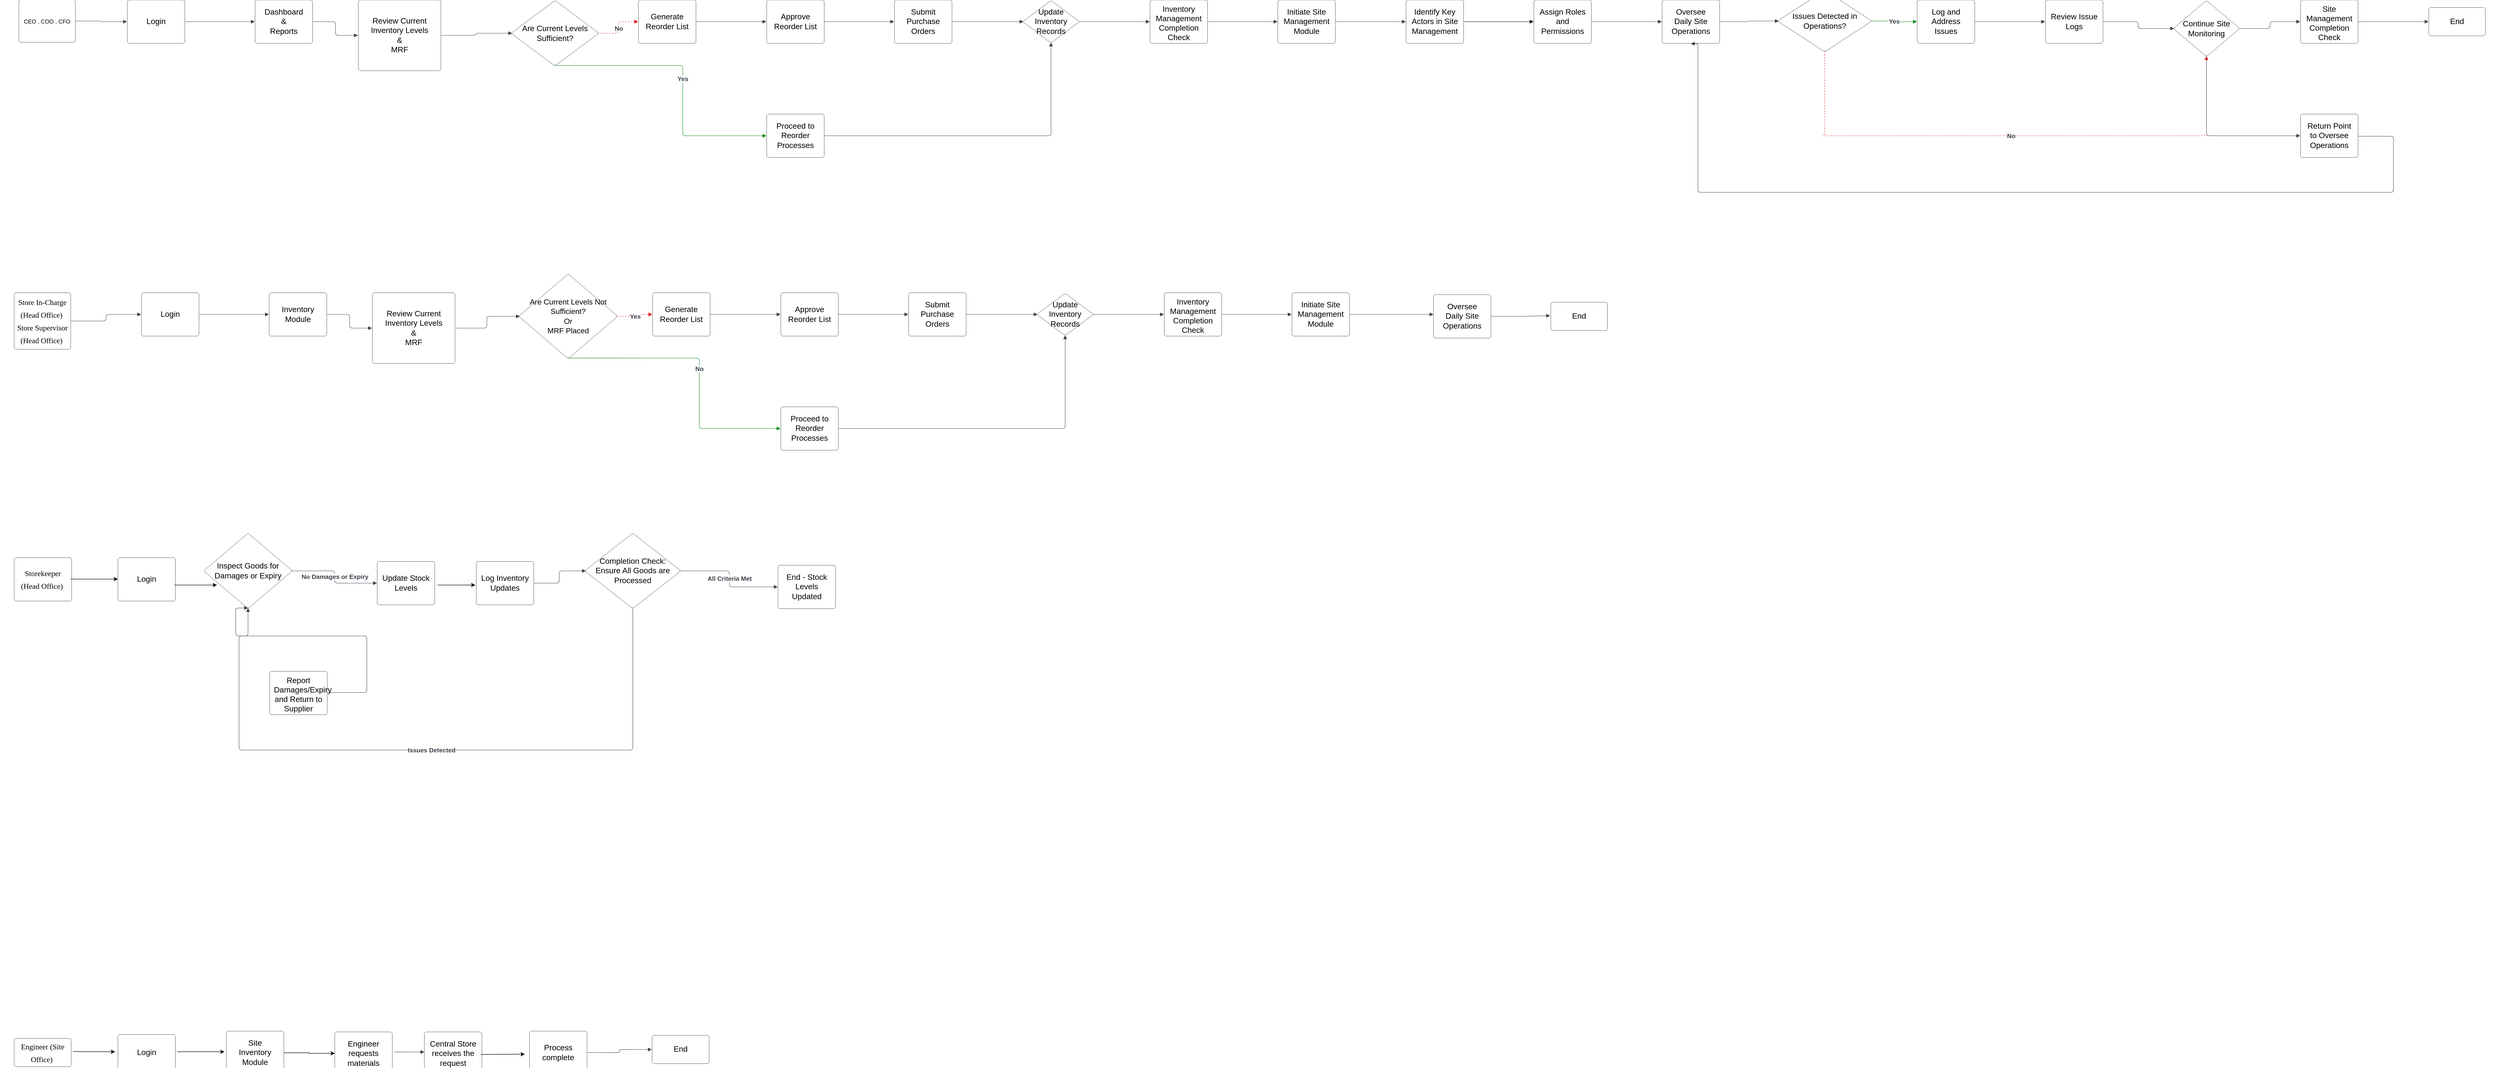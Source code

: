 <mxfile version="26.0.6">
  <diagram name="Page-1" id="gkHH0XiydJWJVt2vifZf">
    <mxGraphModel dx="5594" dy="49" grid="1" gridSize="10" guides="1" tooltips="1" connect="1" arrows="1" fold="1" page="1" pageScale="1" pageWidth="850" pageHeight="1100" math="0" shadow="0">
      <root>
        <mxCell id="0" />
        <mxCell id="1" parent="0" />
        <mxCell id="hJsZTmZmDDR9Kw60t7y2-1" value="" style="group;dropTarget=0;pointerEvents=0;" vertex="1" parent="1">
          <mxGeometry x="-3400" y="1159" width="5271" height="408.431" as="geometry" />
        </mxCell>
        <mxCell id="hJsZTmZmDDR9Kw60t7y2-2" value="&lt;span style=&quot;font-size: 12px; text-wrap-mode: nowrap;&quot;&gt;CEO , COO , CFO&lt;/span&gt;" style="html=1;overflow=block;blockSpacing=1;whiteSpace=wrap;fontSize=16.7;spacing=3.8;rounded=1;absoluteArcSize=1;arcSize=9;strokeWidth=NaN;lucidId=EjgL6~Q6XDg3;" vertex="1" parent="hJsZTmZmDDR9Kw60t7y2-1">
          <mxGeometry x="40" y="-0.37" width="120" height="90" as="geometry" />
        </mxCell>
        <mxCell id="hJsZTmZmDDR9Kw60t7y2-3" value="Login" style="html=1;overflow=block;blockSpacing=1;whiteSpace=wrap;fontSize=16.7;spacing=9;rounded=1;absoluteArcSize=1;arcSize=9;strokeWidth=NaN;lucidId=EjgLtwZEJxSu;" vertex="1" parent="hJsZTmZmDDR9Kw60t7y2-1">
          <mxGeometry x="270" width="122" height="92" as="geometry" />
        </mxCell>
        <mxCell id="hJsZTmZmDDR9Kw60t7y2-4" value="Dashboard&lt;br&gt;&amp;amp;&lt;br&gt;Reports" style="html=1;overflow=block;blockSpacing=1;whiteSpace=wrap;fontSize=16.7;spacing=9;rounded=1;absoluteArcSize=1;arcSize=9;strokeWidth=NaN;lucidId=EjgLVKG_Uo.f;" vertex="1" parent="hJsZTmZmDDR9Kw60t7y2-1">
          <mxGeometry x="541" width="122" height="92" as="geometry" />
        </mxCell>
        <mxCell id="hJsZTmZmDDR9Kw60t7y2-5" value="Review Current Inventory Levels&lt;br&gt;&amp;amp;&lt;div&gt;MRF&lt;/div&gt;" style="html=1;overflow=block;blockSpacing=1;whiteSpace=wrap;fontSize=16.7;spacing=9;rounded=1;absoluteArcSize=1;arcSize=9;strokeWidth=NaN;lucidId=EjgLOzU3.O_G;" vertex="1" parent="hJsZTmZmDDR9Kw60t7y2-1">
          <mxGeometry x="760" width="175" height="150" as="geometry" />
        </mxCell>
        <mxCell id="hJsZTmZmDDR9Kw60t7y2-6" value="Are Current Levels Sufficient?" style="html=1;overflow=block;blockSpacing=1;whiteSpace=wrap;rhombus;fontSize=16.7;spacing=3.8;rounded=1;absoluteArcSize=1;arcSize=9;strokeWidth=NaN;lucidId=EjgL9UUAcc1q;" vertex="1" parent="hJsZTmZmDDR9Kw60t7y2-1">
          <mxGeometry x="1084" y="1" width="186" height="139" as="geometry" />
        </mxCell>
        <mxCell id="hJsZTmZmDDR9Kw60t7y2-7" value="Proceed to Reorder Processes" style="html=1;overflow=block;blockSpacing=1;whiteSpace=wrap;fontSize=16.7;spacing=9;rounded=1;absoluteArcSize=1;arcSize=9;strokeWidth=NaN;lucidId=EjgLZHWEGcp9;" vertex="1" parent="hJsZTmZmDDR9Kw60t7y2-1">
          <mxGeometry x="1626" y="242" width="122" height="92" as="geometry" />
        </mxCell>
        <mxCell id="hJsZTmZmDDR9Kw60t7y2-8" value="Generate Reorder List" style="html=1;overflow=block;blockSpacing=1;whiteSpace=wrap;fontSize=16.7;spacing=9;rounded=1;absoluteArcSize=1;arcSize=9;strokeWidth=NaN;lucidId=EjgLFG6DfWJj;" vertex="1" parent="hJsZTmZmDDR9Kw60t7y2-1">
          <mxGeometry x="1354" width="122" height="92" as="geometry" />
        </mxCell>
        <mxCell id="hJsZTmZmDDR9Kw60t7y2-9" value="Approve Reorder List" style="html=1;overflow=block;blockSpacing=1;whiteSpace=wrap;fontSize=16.7;spacing=9;rounded=1;absoluteArcSize=1;arcSize=9;strokeWidth=NaN;lucidId=EjgLLr8iSvA0;" vertex="1" parent="hJsZTmZmDDR9Kw60t7y2-1">
          <mxGeometry x="1626" width="122" height="92" as="geometry" />
        </mxCell>
        <mxCell id="hJsZTmZmDDR9Kw60t7y2-10" value="Submit Purchase Orders" style="html=1;overflow=block;blockSpacing=1;whiteSpace=wrap;fontSize=16.7;spacing=9;rounded=1;absoluteArcSize=1;arcSize=9;strokeWidth=NaN;lucidId=EjgLrljgHhcF;" vertex="1" parent="hJsZTmZmDDR9Kw60t7y2-1">
          <mxGeometry x="1897" width="122" height="92" as="geometry" />
        </mxCell>
        <mxCell id="hJsZTmZmDDR9Kw60t7y2-11" value="Update Inventory Records" style="html=1;overflow=block;blockSpacing=1;whiteSpace=wrap;rhombus;fontSize=16.7;spacing=3.8;rounded=1;absoluteArcSize=1;arcSize=9;strokeWidth=NaN;lucidId=EjgLuijhRN4M;" vertex="1" parent="hJsZTmZmDDR9Kw60t7y2-1">
          <mxGeometry x="2169" y="1" width="120" height="90" as="geometry" />
        </mxCell>
        <mxCell id="hJsZTmZmDDR9Kw60t7y2-12" value="Inventory Management Completion Check" style="html=1;overflow=block;blockSpacing=1;whiteSpace=wrap;fontSize=16.7;spacing=9;rounded=1;absoluteArcSize=1;arcSize=9;strokeWidth=NaN;lucidId=EjgL_.4KRflO;" vertex="1" parent="hJsZTmZmDDR9Kw60t7y2-1">
          <mxGeometry x="2439" width="122" height="92" as="geometry" />
        </mxCell>
        <mxCell id="hJsZTmZmDDR9Kw60t7y2-13" value="Initiate Site Management Module" style="html=1;overflow=block;blockSpacing=1;whiteSpace=wrap;fontSize=16.7;spacing=9;rounded=1;absoluteArcSize=1;arcSize=9;strokeWidth=NaN;lucidId=EjgLI088RUfB;" vertex="1" parent="hJsZTmZmDDR9Kw60t7y2-1">
          <mxGeometry x="2710" width="122" height="92" as="geometry" />
        </mxCell>
        <mxCell id="hJsZTmZmDDR9Kw60t7y2-14" value="Identify Key Actors in Site Management" style="html=1;overflow=block;blockSpacing=1;whiteSpace=wrap;fontSize=16.7;spacing=9;rounded=1;absoluteArcSize=1;arcSize=9;strokeWidth=NaN;lucidId=EjgLQOj7N_Zz;" vertex="1" parent="hJsZTmZmDDR9Kw60t7y2-1">
          <mxGeometry x="2982" width="122" height="92" as="geometry" />
        </mxCell>
        <mxCell id="hJsZTmZmDDR9Kw60t7y2-15" value="Assign Roles and Permissions" style="html=1;overflow=block;blockSpacing=1;whiteSpace=wrap;fontSize=16.7;spacing=9;rounded=1;absoluteArcSize=1;arcSize=9;strokeWidth=NaN;lucidId=EjgLk.0mJW4V;" vertex="1" parent="hJsZTmZmDDR9Kw60t7y2-1">
          <mxGeometry x="3253" width="122" height="92" as="geometry" />
        </mxCell>
        <mxCell id="hJsZTmZmDDR9Kw60t7y2-16" value="Oversee Daily Site Operations" style="html=1;overflow=block;blockSpacing=1;whiteSpace=wrap;fontSize=16.7;spacing=9;rounded=1;absoluteArcSize=1;arcSize=9;strokeWidth=NaN;lucidId=EjgLvT6um53y;" vertex="1" parent="hJsZTmZmDDR9Kw60t7y2-1">
          <mxGeometry x="3525" width="122" height="92" as="geometry" />
        </mxCell>
        <mxCell id="hJsZTmZmDDR9Kw60t7y2-17" value="Issues Detected in Operations?" style="html=1;overflow=block;blockSpacing=1;whiteSpace=wrap;rhombus;fontSize=16.7;spacing=3.8;rounded=1;absoluteArcSize=1;arcSize=9;strokeWidth=NaN;lucidId=EjgL9F~z1Yey;" vertex="1" parent="hJsZTmZmDDR9Kw60t7y2-1">
          <mxGeometry x="3770" y="-20.75" width="200" height="130.75" as="geometry" />
        </mxCell>
        <mxCell id="hJsZTmZmDDR9Kw60t7y2-18" value="Log and Address Issues" style="html=1;overflow=block;blockSpacing=1;whiteSpace=wrap;fontSize=16.7;spacing=9;rounded=1;absoluteArcSize=1;arcSize=9;strokeWidth=NaN;lucidId=EjgLhWUXhW7u;" vertex="1" parent="hJsZTmZmDDR9Kw60t7y2-1">
          <mxGeometry x="4066" width="122" height="92" as="geometry" />
        </mxCell>
        <mxCell id="hJsZTmZmDDR9Kw60t7y2-19" value="Review Issue Logs" style="html=1;overflow=block;blockSpacing=1;whiteSpace=wrap;fontSize=16.7;spacing=9;rounded=1;absoluteArcSize=1;arcSize=9;strokeWidth=NaN;lucidId=EjgLm85xOVRP;" vertex="1" parent="hJsZTmZmDDR9Kw60t7y2-1">
          <mxGeometry x="4338" width="122" height="92" as="geometry" />
        </mxCell>
        <mxCell id="hJsZTmZmDDR9Kw60t7y2-20" value="Continue Site Monitoring" style="html=1;overflow=block;blockSpacing=1;whiteSpace=wrap;rhombus;fontSize=16.7;spacing=3.8;rounded=1;absoluteArcSize=1;arcSize=9;strokeWidth=NaN;lucidId=EjgL1orkh-_m;" vertex="1" parent="hJsZTmZmDDR9Kw60t7y2-1">
          <mxGeometry x="4609" y="1" width="141" height="119" as="geometry" />
        </mxCell>
        <mxCell id="hJsZTmZmDDR9Kw60t7y2-21" value="Site Management Completion Check" style="html=1;overflow=block;blockSpacing=1;whiteSpace=wrap;fontSize=16.7;spacing=9;rounded=1;absoluteArcSize=1;arcSize=9;strokeWidth=NaN;lucidId=EjgLoFfvhtgl;" vertex="1" parent="hJsZTmZmDDR9Kw60t7y2-1">
          <mxGeometry x="4879" width="122" height="92" as="geometry" />
        </mxCell>
        <mxCell id="hJsZTmZmDDR9Kw60t7y2-22" value="End" style="html=1;overflow=block;blockSpacing=1;whiteSpace=wrap;fontSize=16.7;spacing=3.8;rounded=1;absoluteArcSize=1;arcSize=9;strokeWidth=NaN;lucidId=EjgLxapHAk7J;" vertex="1" parent="hJsZTmZmDDR9Kw60t7y2-1">
          <mxGeometry x="5151" y="16" width="120" height="60" as="geometry" />
        </mxCell>
        <mxCell id="hJsZTmZmDDR9Kw60t7y2-24" value="Return Point to Oversee Operations" style="html=1;overflow=block;blockSpacing=1;whiteSpace=wrap;fontSize=16.7;spacing=9;rounded=1;absoluteArcSize=1;arcSize=9;strokeWidth=NaN;lucidId=EjgLWpXIi.QZ;" vertex="1" parent="hJsZTmZmDDR9Kw60t7y2-1">
          <mxGeometry x="4879" y="242" width="122" height="92" as="geometry" />
        </mxCell>
        <mxCell id="hJsZTmZmDDR9Kw60t7y2-25" value="" style="html=1;jettySize=18;whiteSpace=wrap;fontSize=13;strokeColor=#3a414a;strokeOpacity=100;strokeWidth=0.8;rounded=1;arcSize=12;edgeStyle=orthogonalEdgeStyle;startArrow=none;endArrow=block;endFill=1;exitX=1.006;exitY=0.5;exitPerimeter=0;entryX=-0.006;entryY=0.5;entryPerimeter=0;lucidId=EjgL3VEAT9DE;" edge="1" parent="hJsZTmZmDDR9Kw60t7y2-1" source="hJsZTmZmDDR9Kw60t7y2-2" target="hJsZTmZmDDR9Kw60t7y2-3">
          <mxGeometry width="100" height="100" relative="1" as="geometry">
            <Array as="points" />
          </mxGeometry>
        </mxCell>
        <mxCell id="hJsZTmZmDDR9Kw60t7y2-26" value="" style="html=1;jettySize=18;whiteSpace=wrap;fontSize=13;strokeColor=#3a414a;strokeOpacity=100;strokeWidth=0.8;rounded=1;arcSize=12;edgeStyle=orthogonalEdgeStyle;startArrow=none;endArrow=block;endFill=1;exitX=1.006;exitY=0.5;exitPerimeter=0;entryX=-0.006;entryY=0.5;entryPerimeter=0;lucidId=EjgL0av2GVsZ;" edge="1" parent="hJsZTmZmDDR9Kw60t7y2-1" source="hJsZTmZmDDR9Kw60t7y2-3" target="hJsZTmZmDDR9Kw60t7y2-4">
          <mxGeometry width="100" height="100" relative="1" as="geometry">
            <Array as="points" />
          </mxGeometry>
        </mxCell>
        <mxCell id="hJsZTmZmDDR9Kw60t7y2-27" value="" style="html=1;jettySize=18;whiteSpace=wrap;fontSize=13;strokeColor=#3a414a;strokeOpacity=100;strokeWidth=0.8;rounded=1;arcSize=12;edgeStyle=orthogonalEdgeStyle;startArrow=none;endArrow=block;endFill=1;exitX=1.006;exitY=0.5;exitPerimeter=0;entryX=-0.006;entryY=0.5;entryPerimeter=0;lucidId=EjgLHLuMFvAr;" edge="1" parent="hJsZTmZmDDR9Kw60t7y2-1" source="hJsZTmZmDDR9Kw60t7y2-4" target="hJsZTmZmDDR9Kw60t7y2-5">
          <mxGeometry width="100" height="100" relative="1" as="geometry">
            <Array as="points" />
          </mxGeometry>
        </mxCell>
        <mxCell id="hJsZTmZmDDR9Kw60t7y2-28" value="" style="html=1;jettySize=18;whiteSpace=wrap;fontSize=13;strokeColor=#3a414a;strokeOpacity=100;strokeWidth=0.8;rounded=1;arcSize=12;edgeStyle=orthogonalEdgeStyle;startArrow=none;endArrow=block;endFill=1;exitX=1.006;exitY=0.5;exitPerimeter=0;entryX=0.012;entryY=0.5;entryPerimeter=0;lucidId=EjgLv7LTHXwQ;" edge="1" parent="hJsZTmZmDDR9Kw60t7y2-1" source="hJsZTmZmDDR9Kw60t7y2-5" target="hJsZTmZmDDR9Kw60t7y2-6">
          <mxGeometry width="100" height="100" relative="1" as="geometry">
            <Array as="points" />
          </mxGeometry>
        </mxCell>
        <mxCell id="hJsZTmZmDDR9Kw60t7y2-29" value="" style="html=1;jettySize=18;whiteSpace=wrap;fontSize=13;strokeColor=#008a0e;strokeOpacity=100;strokeWidth=0.8;rounded=1;arcSize=12;edgeStyle=orthogonalEdgeStyle;startArrow=none;endArrow=block;endFill=1;exitX=0.5;exitY=0.992;exitPerimeter=0;entryX=-0.006;entryY=0.5;entryPerimeter=0;lucidId=EjgLafXjpDZq;" edge="1" parent="hJsZTmZmDDR9Kw60t7y2-1" source="hJsZTmZmDDR9Kw60t7y2-6" target="hJsZTmZmDDR9Kw60t7y2-7">
          <mxGeometry width="100" height="100" relative="1" as="geometry">
            <Array as="points" />
          </mxGeometry>
        </mxCell>
        <mxCell id="hJsZTmZmDDR9Kw60t7y2-30" value="Yes" style="text;html=1;resizable=0;labelBackgroundColor=default;align=center;verticalAlign=middle;fontStyle=1;fontColor=#3a414a;fontSize=13.3;" vertex="1" parent="hJsZTmZmDDR9Kw60t7y2-29">
          <mxGeometry relative="1" as="geometry" />
        </mxCell>
        <mxCell id="hJsZTmZmDDR9Kw60t7y2-31" value="" style="html=1;jettySize=18;whiteSpace=wrap;fontSize=13;strokeColor=#e81313;strokeOpacity=100;dashed=1;fixDash=1;strokeWidth=0.8;rounded=1;arcSize=12;edgeStyle=orthogonalEdgeStyle;startArrow=none;endArrow=block;endFill=1;exitX=0.988;exitY=0.5;exitPerimeter=0;entryX=-0.006;entryY=0.5;entryPerimeter=0;lucidId=EjgL27~xLFvi;" edge="1" parent="hJsZTmZmDDR9Kw60t7y2-1" source="hJsZTmZmDDR9Kw60t7y2-6" target="hJsZTmZmDDR9Kw60t7y2-8">
          <mxGeometry width="100" height="100" relative="1" as="geometry">
            <Array as="points" />
          </mxGeometry>
        </mxCell>
        <mxCell id="hJsZTmZmDDR9Kw60t7y2-32" value="No" style="text;html=1;resizable=0;labelBackgroundColor=default;align=center;verticalAlign=middle;fontStyle=1;fontColor=#3a414a;fontSize=13.3;" vertex="1" parent="hJsZTmZmDDR9Kw60t7y2-31">
          <mxGeometry relative="1" as="geometry" />
        </mxCell>
        <mxCell id="hJsZTmZmDDR9Kw60t7y2-33" value="" style="html=1;jettySize=18;whiteSpace=wrap;fontSize=13;strokeColor=#3a414a;strokeOpacity=100;strokeWidth=0.8;rounded=1;arcSize=12;edgeStyle=orthogonalEdgeStyle;startArrow=none;endArrow=block;endFill=1;exitX=1.006;exitY=0.5;exitPerimeter=0;entryX=-0.006;entryY=0.5;entryPerimeter=0;lucidId=EjgLr.cU1wcV;" edge="1" parent="hJsZTmZmDDR9Kw60t7y2-1" source="hJsZTmZmDDR9Kw60t7y2-8" target="hJsZTmZmDDR9Kw60t7y2-9">
          <mxGeometry width="100" height="100" relative="1" as="geometry">
            <Array as="points" />
          </mxGeometry>
        </mxCell>
        <mxCell id="hJsZTmZmDDR9Kw60t7y2-34" value="" style="html=1;jettySize=18;whiteSpace=wrap;fontSize=13;strokeColor=#3a414a;strokeOpacity=100;strokeWidth=0.8;rounded=1;arcSize=12;edgeStyle=orthogonalEdgeStyle;startArrow=none;endArrow=block;endFill=1;exitX=1.006;exitY=0.5;exitPerimeter=0;entryX=-0.006;entryY=0.5;entryPerimeter=0;lucidId=EjgLcfwG.y6m;" edge="1" parent="hJsZTmZmDDR9Kw60t7y2-1" source="hJsZTmZmDDR9Kw60t7y2-9" target="hJsZTmZmDDR9Kw60t7y2-10">
          <mxGeometry width="100" height="100" relative="1" as="geometry">
            <Array as="points" />
          </mxGeometry>
        </mxCell>
        <mxCell id="hJsZTmZmDDR9Kw60t7y2-35" value="" style="html=1;jettySize=18;whiteSpace=wrap;fontSize=13;strokeColor=#3a414a;strokeOpacity=100;strokeWidth=0.8;rounded=1;arcSize=12;edgeStyle=orthogonalEdgeStyle;startArrow=none;endArrow=block;endFill=1;exitX=1.006;exitY=0.5;exitPerimeter=0;entryX=0.5;entryY=0.992;entryPerimeter=0;lucidId=EjgL~QutdFOK;" edge="1" parent="hJsZTmZmDDR9Kw60t7y2-1" source="hJsZTmZmDDR9Kw60t7y2-7" target="hJsZTmZmDDR9Kw60t7y2-11">
          <mxGeometry width="100" height="100" relative="1" as="geometry">
            <Array as="points" />
          </mxGeometry>
        </mxCell>
        <mxCell id="hJsZTmZmDDR9Kw60t7y2-36" value="" style="html=1;jettySize=18;whiteSpace=wrap;fontSize=13;strokeColor=#3a414a;strokeOpacity=100;strokeWidth=0.8;rounded=1;arcSize=12;edgeStyle=orthogonalEdgeStyle;startArrow=none;endArrow=block;endFill=1;exitX=1.006;exitY=0.5;exitPerimeter=0;entryX=0.012;entryY=0.5;entryPerimeter=0;lucidId=EjgLXuzipgVp;" edge="1" parent="hJsZTmZmDDR9Kw60t7y2-1" source="hJsZTmZmDDR9Kw60t7y2-10" target="hJsZTmZmDDR9Kw60t7y2-11">
          <mxGeometry width="100" height="100" relative="1" as="geometry">
            <Array as="points" />
          </mxGeometry>
        </mxCell>
        <mxCell id="hJsZTmZmDDR9Kw60t7y2-37" value="" style="html=1;jettySize=18;whiteSpace=wrap;fontSize=13;strokeColor=#3a414a;strokeOpacity=100;strokeWidth=0.8;rounded=1;arcSize=12;edgeStyle=orthogonalEdgeStyle;startArrow=none;endArrow=block;endFill=1;exitX=0.988;exitY=0.5;exitPerimeter=0;entryX=-0.006;entryY=0.5;entryPerimeter=0;lucidId=EjgLS-o4CDrv;" edge="1" parent="hJsZTmZmDDR9Kw60t7y2-1" source="hJsZTmZmDDR9Kw60t7y2-11" target="hJsZTmZmDDR9Kw60t7y2-12">
          <mxGeometry width="100" height="100" relative="1" as="geometry">
            <Array as="points" />
          </mxGeometry>
        </mxCell>
        <mxCell id="hJsZTmZmDDR9Kw60t7y2-38" value="" style="html=1;jettySize=18;whiteSpace=wrap;fontSize=13;strokeColor=#3a414a;strokeOpacity=100;strokeWidth=0.8;rounded=1;arcSize=12;edgeStyle=orthogonalEdgeStyle;startArrow=none;endArrow=block;endFill=1;exitX=1.006;exitY=0.5;exitPerimeter=0;entryX=-0.006;entryY=0.5;entryPerimeter=0;lucidId=EjgLPVA~iwVe;" edge="1" parent="hJsZTmZmDDR9Kw60t7y2-1" source="hJsZTmZmDDR9Kw60t7y2-12" target="hJsZTmZmDDR9Kw60t7y2-13">
          <mxGeometry width="100" height="100" relative="1" as="geometry">
            <Array as="points" />
          </mxGeometry>
        </mxCell>
        <mxCell id="hJsZTmZmDDR9Kw60t7y2-39" value="" style="html=1;jettySize=18;whiteSpace=wrap;fontSize=13;strokeColor=#3a414a;strokeOpacity=100;strokeWidth=0.8;rounded=1;arcSize=12;edgeStyle=orthogonalEdgeStyle;startArrow=none;endArrow=block;endFill=1;exitX=1.006;exitY=0.5;exitPerimeter=0;entryX=-0.006;entryY=0.5;entryPerimeter=0;lucidId=EjgLKuAtKb~S;" edge="1" parent="hJsZTmZmDDR9Kw60t7y2-1" source="hJsZTmZmDDR9Kw60t7y2-13" target="hJsZTmZmDDR9Kw60t7y2-14">
          <mxGeometry width="100" height="100" relative="1" as="geometry">
            <Array as="points" />
          </mxGeometry>
        </mxCell>
        <mxCell id="hJsZTmZmDDR9Kw60t7y2-40" value="" style="html=1;jettySize=18;whiteSpace=wrap;fontSize=13;strokeOpacity=100;strokeWidth=0.8;rounded=1;arcSize=12;edgeStyle=orthogonalEdgeStyle;startArrow=none;endArrow=block;endFill=1;exitX=1.006;exitY=0.5;exitPerimeter=0;entryX=-0.006;entryY=0.5;entryPerimeter=0;lucidId=EjgLFE9ArPmi;" edge="1" parent="hJsZTmZmDDR9Kw60t7y2-1" source="hJsZTmZmDDR9Kw60t7y2-14" target="hJsZTmZmDDR9Kw60t7y2-15">
          <mxGeometry width="100" height="100" relative="1" as="geometry">
            <Array as="points" />
          </mxGeometry>
        </mxCell>
        <mxCell id="hJsZTmZmDDR9Kw60t7y2-41" value="" style="html=1;jettySize=18;whiteSpace=wrap;fontSize=13;strokeColor=#3a414a;strokeOpacity=100;strokeWidth=0.8;rounded=1;arcSize=12;edgeStyle=orthogonalEdgeStyle;startArrow=none;endArrow=block;endFill=1;exitX=1.006;exitY=0.5;exitPerimeter=0;entryX=-0.006;entryY=0.5;entryPerimeter=0;lucidId=EjgLl6FkTTJN;" edge="1" parent="hJsZTmZmDDR9Kw60t7y2-1" source="hJsZTmZmDDR9Kw60t7y2-15" target="hJsZTmZmDDR9Kw60t7y2-16">
          <mxGeometry width="100" height="100" relative="1" as="geometry">
            <Array as="points" />
          </mxGeometry>
        </mxCell>
        <mxCell id="hJsZTmZmDDR9Kw60t7y2-42" value="" style="html=1;jettySize=18;whiteSpace=wrap;fontSize=13;strokeColor=#3a414a;strokeOpacity=100;strokeWidth=0.8;rounded=1;arcSize=12;edgeStyle=orthogonalEdgeStyle;startArrow=none;endArrow=block;endFill=1;exitX=1.006;exitY=0.5;exitPerimeter=0;entryX=0.012;entryY=0.5;entryPerimeter=0;lucidId=EjgLp_ulS_DM;" edge="1" parent="hJsZTmZmDDR9Kw60t7y2-1" source="hJsZTmZmDDR9Kw60t7y2-16" target="hJsZTmZmDDR9Kw60t7y2-17">
          <mxGeometry width="100" height="100" relative="1" as="geometry">
            <Array as="points" />
          </mxGeometry>
        </mxCell>
        <mxCell id="hJsZTmZmDDR9Kw60t7y2-43" value="" style="html=1;jettySize=18;whiteSpace=wrap;fontSize=13;strokeColor=#008a0e;strokeOpacity=100;strokeWidth=0.8;rounded=1;arcSize=12;edgeStyle=orthogonalEdgeStyle;startArrow=none;endArrow=block;endFill=1;exitX=0.988;exitY=0.5;exitPerimeter=0;entryX=-0.006;entryY=0.5;entryPerimeter=0;lucidId=EjgLoC44yt-D;" edge="1" parent="hJsZTmZmDDR9Kw60t7y2-1" source="hJsZTmZmDDR9Kw60t7y2-17" target="hJsZTmZmDDR9Kw60t7y2-18">
          <mxGeometry width="100" height="100" relative="1" as="geometry">
            <Array as="points" />
          </mxGeometry>
        </mxCell>
        <mxCell id="hJsZTmZmDDR9Kw60t7y2-44" value="Yes" style="text;html=1;resizable=0;labelBackgroundColor=default;align=center;verticalAlign=middle;fontStyle=1;fontColor=#3a414a;fontSize=13.3;" vertex="1" parent="hJsZTmZmDDR9Kw60t7y2-43">
          <mxGeometry relative="1" as="geometry" />
        </mxCell>
        <mxCell id="hJsZTmZmDDR9Kw60t7y2-45" value="" style="html=1;jettySize=18;whiteSpace=wrap;fontSize=13;strokeColor=#3a414a;strokeOpacity=100;strokeWidth=0.8;rounded=1;arcSize=12;edgeStyle=orthogonalEdgeStyle;startArrow=none;endArrow=block;endFill=1;exitX=1.006;exitY=0.5;exitPerimeter=0;entryX=-0.006;entryY=0.5;entryPerimeter=0;lucidId=EjgLOTAAA44H;" edge="1" parent="hJsZTmZmDDR9Kw60t7y2-1" source="hJsZTmZmDDR9Kw60t7y2-18" target="hJsZTmZmDDR9Kw60t7y2-19">
          <mxGeometry width="100" height="100" relative="1" as="geometry">
            <Array as="points" />
          </mxGeometry>
        </mxCell>
        <mxCell id="hJsZTmZmDDR9Kw60t7y2-46" value="" style="html=1;jettySize=18;whiteSpace=wrap;fontSize=13;strokeColor=#e81313;strokeOpacity=100;dashed=1;fixDash=1;strokeWidth=0.8;rounded=1;arcSize=12;edgeStyle=orthogonalEdgeStyle;startArrow=none;endArrow=block;endFill=1;exitX=0.5;exitY=0.992;exitPerimeter=0;entryX=0.5;entryY=0.992;entryPerimeter=0;lucidId=EjgLmQA7dpb6;" edge="1" parent="hJsZTmZmDDR9Kw60t7y2-1" source="hJsZTmZmDDR9Kw60t7y2-17" target="hJsZTmZmDDR9Kw60t7y2-20">
          <mxGeometry width="100" height="100" relative="1" as="geometry">
            <Array as="points">
              <mxPoint x="3865" y="288" />
              <mxPoint x="4661" y="288" />
            </Array>
          </mxGeometry>
        </mxCell>
        <mxCell id="hJsZTmZmDDR9Kw60t7y2-47" value="No" style="text;html=1;resizable=0;labelBackgroundColor=default;align=center;verticalAlign=middle;fontStyle=1;fontColor=#3a414a;fontSize=13.3;" vertex="1" parent="hJsZTmZmDDR9Kw60t7y2-46">
          <mxGeometry relative="1" as="geometry" />
        </mxCell>
        <mxCell id="hJsZTmZmDDR9Kw60t7y2-48" value="" style="html=1;jettySize=18;whiteSpace=wrap;fontSize=13;strokeColor=#3a414a;strokeOpacity=100;strokeWidth=0.8;rounded=1;arcSize=12;edgeStyle=orthogonalEdgeStyle;startArrow=none;endArrow=block;endFill=1;exitX=1.006;exitY=0.5;exitPerimeter=0;entryX=0.012;entryY=0.5;entryPerimeter=0;lucidId=EjgLhz1bnqkV;" edge="1" parent="hJsZTmZmDDR9Kw60t7y2-1" source="hJsZTmZmDDR9Kw60t7y2-19" target="hJsZTmZmDDR9Kw60t7y2-20">
          <mxGeometry width="100" height="100" relative="1" as="geometry">
            <Array as="points" />
          </mxGeometry>
        </mxCell>
        <mxCell id="hJsZTmZmDDR9Kw60t7y2-49" value="" style="html=1;jettySize=18;whiteSpace=wrap;fontSize=13;strokeColor=#3a414a;strokeOpacity=100;strokeWidth=0.8;rounded=1;arcSize=12;edgeStyle=orthogonalEdgeStyle;startArrow=none;endArrow=block;endFill=1;exitX=0.988;exitY=0.5;exitPerimeter=0;entryX=-0.006;entryY=0.5;entryPerimeter=0;lucidId=EjgL7niWs6Tx;" edge="1" parent="hJsZTmZmDDR9Kw60t7y2-1" source="hJsZTmZmDDR9Kw60t7y2-20" target="hJsZTmZmDDR9Kw60t7y2-21">
          <mxGeometry width="100" height="100" relative="1" as="geometry">
            <Array as="points" />
          </mxGeometry>
        </mxCell>
        <mxCell id="hJsZTmZmDDR9Kw60t7y2-50" value="" style="html=1;jettySize=18;whiteSpace=wrap;fontSize=13;strokeColor=#3a414a;strokeOpacity=100;strokeWidth=0.8;rounded=1;arcSize=12;edgeStyle=orthogonalEdgeStyle;startArrow=none;endArrow=block;endFill=1;exitX=1.006;exitY=0.5;exitPerimeter=0;entryX=-0.006;entryY=0.5;entryPerimeter=0;lucidId=EjgLIiDdnQZw;" edge="1" parent="hJsZTmZmDDR9Kw60t7y2-1" source="hJsZTmZmDDR9Kw60t7y2-21" target="hJsZTmZmDDR9Kw60t7y2-22">
          <mxGeometry width="100" height="100" relative="1" as="geometry">
            <Array as="points" />
          </mxGeometry>
        </mxCell>
        <mxCell id="hJsZTmZmDDR9Kw60t7y2-52" value="" style="html=1;jettySize=18;whiteSpace=wrap;fontSize=13;strokeColor=#3a414a;strokeOpacity=100;strokeWidth=0.8;rounded=1;arcSize=12;edgeStyle=orthogonalEdgeStyle;startArrow=none;endArrow=block;endFill=1;exitX=0.5;exitY=0.992;exitPerimeter=0;entryX=-0.006;entryY=0.5;entryPerimeter=0;lucidId=EjgLX9qSpBAz;" edge="1" parent="hJsZTmZmDDR9Kw60t7y2-1" source="hJsZTmZmDDR9Kw60t7y2-20" target="hJsZTmZmDDR9Kw60t7y2-24">
          <mxGeometry width="100" height="100" relative="1" as="geometry">
            <Array as="points" />
          </mxGeometry>
        </mxCell>
        <mxCell id="hJsZTmZmDDR9Kw60t7y2-54" value="" style="html=1;jettySize=18;whiteSpace=wrap;fontSize=13;strokeColor=#3a414a;strokeOpacity=100;strokeWidth=0.8;rounded=1;arcSize=12;edgeStyle=orthogonalEdgeStyle;startArrow=none;endArrow=block;endFill=1;exitX=1.006;exitY=0.5;exitPerimeter=0;entryX=0.5;entryY=1.008;entryPerimeter=0;lucidId=EjgL89KVdAjJ;" edge="1" parent="hJsZTmZmDDR9Kw60t7y2-1" source="hJsZTmZmDDR9Kw60t7y2-24" target="hJsZTmZmDDR9Kw60t7y2-16">
          <mxGeometry width="100" height="100" relative="1" as="geometry">
            <Array as="points">
              <mxPoint x="5076" y="289" />
              <mxPoint x="5076" y="408" />
              <mxPoint x="3601" y="408" />
            </Array>
          </mxGeometry>
        </mxCell>
        <mxCell id="hJsZTmZmDDR9Kw60t7y2-63" value="" style="group;dropTarget=0;pointerEvents=0;" vertex="1" parent="1">
          <mxGeometry x="-3370" y="1780" width="5271" height="408.431" as="geometry" />
        </mxCell>
        <mxCell id="hJsZTmZmDDR9Kw60t7y2-64" value="&lt;span style=&quot;-webkit-user-drag: none; -webkit-tap-highlight-color: transparent; margin: 0px; padding: 0px; user-select: text; text-align: justify; white-space-collapse: preserve; background-color: rgb(255, 255, 255); font-size: 12pt; line-height: 27px; font-family: &amp;quot;Times New Roman&amp;quot;, &amp;quot;Times New Roman_EmbeddedFont&amp;quot;, &amp;quot;Times New Roman_MSFontService&amp;quot;, serif; font-variant-ligatures: none !important;&quot; class=&quot;TextRun SCXW184420366 BCX8&quot; lang=&quot;EN-GB&quot; data-contrast=&quot;auto&quot;&gt;&lt;span style=&quot;-webkit-user-drag: none; -webkit-tap-highlight-color: transparent; margin: 0px; padding: 0px; user-select: text;&quot; class=&quot;NormalTextRun SCXW184420366 BCX8&quot;&gt;Store In-Charge (Head Office)&lt;/span&gt;&lt;/span&gt;&lt;span style=&quot;-webkit-user-drag: none; -webkit-tap-highlight-color: transparent; margin: 0px; padding: 0px; user-select: text; text-align: justify; white-space-collapse: preserve; background-color: rgb(255, 255, 255); font-size: 12pt; line-height: 27px; font-family: &amp;quot;Times New Roman&amp;quot;, &amp;quot;Times New Roman_EmbeddedFont&amp;quot;, &amp;quot;Times New Roman_MSFontService&amp;quot;, serif;&quot; data-ccp-props=&quot;{&amp;quot;201341983&amp;quot;:0,&amp;quot;335551550&amp;quot;:6,&amp;quot;335551620&amp;quot;:6,&amp;quot;335559740&amp;quot;:360}&quot; class=&quot;EOP SCXW184420366 BCX8&quot;&gt;&amp;nbsp;&lt;br/&gt;&lt;span style=&quot;-webkit-user-drag: none; -webkit-tap-highlight-color: transparent; margin: 0px; padding: 0px; user-select: text; font-size: 12pt; line-height: 27px; font-variant-ligatures: none !important;&quot; class=&quot;TextRun SCXW25561058 BCX8&quot; lang=&quot;EN-GB&quot; data-contrast=&quot;auto&quot;&gt;&lt;span style=&quot;-webkit-user-drag: none; -webkit-tap-highlight-color: transparent; margin: 0px; padding: 0px; user-select: text;&quot; class=&quot;NormalTextRun SCXW25561058 BCX8&quot;&gt;Store Supervisor (Head Office)&lt;/span&gt;&lt;/span&gt;&lt;span style=&quot;-webkit-user-drag: none; -webkit-tap-highlight-color: transparent; margin: 0px; padding: 0px; user-select: text; font-size: 12pt; line-height: 27px;&quot; data-ccp-props=&quot;{&amp;quot;201341983&amp;quot;:0,&amp;quot;335551550&amp;quot;:6,&amp;quot;335551620&amp;quot;:6,&amp;quot;335559740&amp;quot;:360}&quot; class=&quot;EOP SCXW25561058 BCX8&quot;&gt;&amp;nbsp;&lt;/span&gt;&lt;/span&gt;" style="html=1;overflow=block;blockSpacing=1;whiteSpace=wrap;fontSize=16.7;spacing=3.8;rounded=1;absoluteArcSize=1;arcSize=9;strokeWidth=NaN;lucidId=EjgL6~Q6XDg3;" vertex="1" parent="hJsZTmZmDDR9Kw60t7y2-63">
          <mxGeometry width="120" height="120" as="geometry" />
        </mxCell>
        <mxCell id="hJsZTmZmDDR9Kw60t7y2-65" value="Login" style="html=1;overflow=block;blockSpacing=1;whiteSpace=wrap;fontSize=16.7;spacing=9;rounded=1;absoluteArcSize=1;arcSize=9;strokeWidth=NaN;lucidId=EjgLtwZEJxSu;" vertex="1" parent="hJsZTmZmDDR9Kw60t7y2-63">
          <mxGeometry x="270" width="122" height="92" as="geometry" />
        </mxCell>
        <mxCell id="hJsZTmZmDDR9Kw60t7y2-66" value="Inventory Module" style="html=1;overflow=block;blockSpacing=1;whiteSpace=wrap;fontSize=16.7;spacing=9;rounded=1;absoluteArcSize=1;arcSize=9;strokeWidth=NaN;lucidId=EjgLVKG_Uo.f;" vertex="1" parent="hJsZTmZmDDR9Kw60t7y2-63">
          <mxGeometry x="541" width="122" height="92" as="geometry" />
        </mxCell>
        <mxCell id="hJsZTmZmDDR9Kw60t7y2-67" value="Review Current Inventory Levels&lt;br&gt;&amp;amp;&lt;div&gt;MRF&lt;/div&gt;" style="html=1;overflow=block;blockSpacing=1;whiteSpace=wrap;fontSize=16.7;spacing=9;rounded=1;absoluteArcSize=1;arcSize=9;strokeWidth=NaN;lucidId=EjgLOzU3.O_G;" vertex="1" parent="hJsZTmZmDDR9Kw60t7y2-63">
          <mxGeometry x="760" width="175" height="150" as="geometry" />
        </mxCell>
        <mxCell id="hJsZTmZmDDR9Kw60t7y2-68" value="&lt;font style=&quot;font-size: 16px;&quot;&gt;Are Current Levels Not Sufficient?&lt;br&gt;Or&lt;br&gt;MRF Placed&lt;/font&gt;" style="html=1;overflow=block;blockSpacing=1;whiteSpace=wrap;rhombus;fontSize=16.7;spacing=3.8;rounded=1;absoluteArcSize=1;arcSize=9;strokeWidth=NaN;lucidId=EjgL9UUAcc1q;" vertex="1" parent="hJsZTmZmDDR9Kw60t7y2-63">
          <mxGeometry x="1070" y="-40" width="210" height="180" as="geometry" />
        </mxCell>
        <mxCell id="hJsZTmZmDDR9Kw60t7y2-69" value="Proceed to Reorder Processes" style="html=1;overflow=block;blockSpacing=1;whiteSpace=wrap;fontSize=16.7;spacing=9;rounded=1;absoluteArcSize=1;arcSize=9;strokeWidth=NaN;lucidId=EjgLZHWEGcp9;" vertex="1" parent="hJsZTmZmDDR9Kw60t7y2-63">
          <mxGeometry x="1626" y="242" width="122" height="92" as="geometry" />
        </mxCell>
        <mxCell id="hJsZTmZmDDR9Kw60t7y2-70" value="Generate Reorder List" style="html=1;overflow=block;blockSpacing=1;whiteSpace=wrap;fontSize=16.7;spacing=9;rounded=1;absoluteArcSize=1;arcSize=9;strokeWidth=NaN;lucidId=EjgLFG6DfWJj;" vertex="1" parent="hJsZTmZmDDR9Kw60t7y2-63">
          <mxGeometry x="1354" width="122" height="92" as="geometry" />
        </mxCell>
        <mxCell id="hJsZTmZmDDR9Kw60t7y2-71" value="Approve Reorder List" style="html=1;overflow=block;blockSpacing=1;whiteSpace=wrap;fontSize=16.7;spacing=9;rounded=1;absoluteArcSize=1;arcSize=9;strokeWidth=NaN;lucidId=EjgLLr8iSvA0;" vertex="1" parent="hJsZTmZmDDR9Kw60t7y2-63">
          <mxGeometry x="1626" width="122" height="92" as="geometry" />
        </mxCell>
        <mxCell id="hJsZTmZmDDR9Kw60t7y2-72" value="Submit Purchase Orders" style="html=1;overflow=block;blockSpacing=1;whiteSpace=wrap;fontSize=16.7;spacing=9;rounded=1;absoluteArcSize=1;arcSize=9;strokeWidth=NaN;lucidId=EjgLrljgHhcF;" vertex="1" parent="hJsZTmZmDDR9Kw60t7y2-63">
          <mxGeometry x="1897" width="122" height="92" as="geometry" />
        </mxCell>
        <mxCell id="hJsZTmZmDDR9Kw60t7y2-73" value="Update Inventory Records" style="html=1;overflow=block;blockSpacing=1;whiteSpace=wrap;rhombus;fontSize=16.7;spacing=3.8;rounded=1;absoluteArcSize=1;arcSize=9;strokeWidth=NaN;lucidId=EjgLuijhRN4M;" vertex="1" parent="hJsZTmZmDDR9Kw60t7y2-63">
          <mxGeometry x="2169" y="1" width="120" height="90" as="geometry" />
        </mxCell>
        <mxCell id="hJsZTmZmDDR9Kw60t7y2-74" value="Inventory Management Completion Check" style="html=1;overflow=block;blockSpacing=1;whiteSpace=wrap;fontSize=16.7;spacing=9;rounded=1;absoluteArcSize=1;arcSize=9;strokeWidth=NaN;lucidId=EjgL_.4KRflO;" vertex="1" parent="hJsZTmZmDDR9Kw60t7y2-63">
          <mxGeometry x="2439" width="122" height="92" as="geometry" />
        </mxCell>
        <mxCell id="hJsZTmZmDDR9Kw60t7y2-75" value="Initiate Site Management Module" style="html=1;overflow=block;blockSpacing=1;whiteSpace=wrap;fontSize=16.7;spacing=9;rounded=1;absoluteArcSize=1;arcSize=9;strokeWidth=NaN;lucidId=EjgLI088RUfB;" vertex="1" parent="hJsZTmZmDDR9Kw60t7y2-63">
          <mxGeometry x="2710" width="122" height="92" as="geometry" />
        </mxCell>
        <mxCell id="hJsZTmZmDDR9Kw60t7y2-78" value="Oversee Daily Site Operations" style="html=1;overflow=block;blockSpacing=1;whiteSpace=wrap;fontSize=16.7;spacing=9;rounded=1;absoluteArcSize=1;arcSize=9;strokeWidth=NaN;lucidId=EjgLvT6um53y;" vertex="1" parent="hJsZTmZmDDR9Kw60t7y2-63">
          <mxGeometry x="3010" y="4" width="122" height="92" as="geometry" />
        </mxCell>
        <mxCell id="hJsZTmZmDDR9Kw60t7y2-84" value="End" style="html=1;overflow=block;blockSpacing=1;whiteSpace=wrap;fontSize=16.7;spacing=3.8;rounded=1;absoluteArcSize=1;arcSize=9;strokeWidth=NaN;lucidId=EjgLxapHAk7J;" vertex="1" parent="hJsZTmZmDDR9Kw60t7y2-63">
          <mxGeometry x="3259" y="20" width="120" height="60" as="geometry" />
        </mxCell>
        <mxCell id="hJsZTmZmDDR9Kw60t7y2-86" value="" style="html=1;jettySize=18;whiteSpace=wrap;fontSize=13;strokeColor=#3a414a;strokeOpacity=100;strokeWidth=0.8;rounded=1;arcSize=12;edgeStyle=orthogonalEdgeStyle;startArrow=none;endArrow=block;endFill=1;exitX=1.006;exitY=0.5;exitPerimeter=0;entryX=-0.006;entryY=0.5;entryPerimeter=0;lucidId=EjgL3VEAT9DE;" edge="1" parent="hJsZTmZmDDR9Kw60t7y2-63" source="hJsZTmZmDDR9Kw60t7y2-64" target="hJsZTmZmDDR9Kw60t7y2-65">
          <mxGeometry width="100" height="100" relative="1" as="geometry">
            <Array as="points" />
          </mxGeometry>
        </mxCell>
        <mxCell id="hJsZTmZmDDR9Kw60t7y2-87" value="" style="html=1;jettySize=18;whiteSpace=wrap;fontSize=13;strokeColor=#3a414a;strokeOpacity=100;strokeWidth=0.8;rounded=1;arcSize=12;edgeStyle=orthogonalEdgeStyle;startArrow=none;endArrow=block;endFill=1;exitX=1.006;exitY=0.5;exitPerimeter=0;entryX=-0.006;entryY=0.5;entryPerimeter=0;lucidId=EjgL0av2GVsZ;" edge="1" parent="hJsZTmZmDDR9Kw60t7y2-63" source="hJsZTmZmDDR9Kw60t7y2-65" target="hJsZTmZmDDR9Kw60t7y2-66">
          <mxGeometry width="100" height="100" relative="1" as="geometry">
            <Array as="points" />
          </mxGeometry>
        </mxCell>
        <mxCell id="hJsZTmZmDDR9Kw60t7y2-88" value="" style="html=1;jettySize=18;whiteSpace=wrap;fontSize=13;strokeColor=#3a414a;strokeOpacity=100;strokeWidth=0.8;rounded=1;arcSize=12;edgeStyle=orthogonalEdgeStyle;startArrow=none;endArrow=block;endFill=1;exitX=1.006;exitY=0.5;exitPerimeter=0;entryX=-0.006;entryY=0.5;entryPerimeter=0;lucidId=EjgLHLuMFvAr;" edge="1" parent="hJsZTmZmDDR9Kw60t7y2-63" source="hJsZTmZmDDR9Kw60t7y2-66" target="hJsZTmZmDDR9Kw60t7y2-67">
          <mxGeometry width="100" height="100" relative="1" as="geometry">
            <Array as="points" />
          </mxGeometry>
        </mxCell>
        <mxCell id="hJsZTmZmDDR9Kw60t7y2-89" value="" style="html=1;jettySize=18;whiteSpace=wrap;fontSize=13;strokeColor=#3a414a;strokeOpacity=100;strokeWidth=0.8;rounded=1;arcSize=12;edgeStyle=orthogonalEdgeStyle;startArrow=none;endArrow=block;endFill=1;exitX=1.006;exitY=0.5;exitPerimeter=0;entryX=0.012;entryY=0.5;entryPerimeter=0;lucidId=EjgLv7LTHXwQ;" edge="1" parent="hJsZTmZmDDR9Kw60t7y2-63" source="hJsZTmZmDDR9Kw60t7y2-67" target="hJsZTmZmDDR9Kw60t7y2-68">
          <mxGeometry width="100" height="100" relative="1" as="geometry">
            <Array as="points" />
          </mxGeometry>
        </mxCell>
        <mxCell id="hJsZTmZmDDR9Kw60t7y2-90" value="" style="html=1;jettySize=18;whiteSpace=wrap;fontSize=13;strokeColor=#008a0e;strokeOpacity=100;strokeWidth=0.8;rounded=1;arcSize=12;edgeStyle=orthogonalEdgeStyle;startArrow=none;endArrow=block;endFill=1;exitX=0.5;exitY=0.992;exitPerimeter=0;entryX=-0.006;entryY=0.5;entryPerimeter=0;lucidId=EjgLafXjpDZq;" edge="1" parent="hJsZTmZmDDR9Kw60t7y2-63" source="hJsZTmZmDDR9Kw60t7y2-68" target="hJsZTmZmDDR9Kw60t7y2-69">
          <mxGeometry width="100" height="100" relative="1" as="geometry">
            <Array as="points" />
          </mxGeometry>
        </mxCell>
        <mxCell id="hJsZTmZmDDR9Kw60t7y2-91" value="No" style="text;html=1;resizable=0;labelBackgroundColor=default;align=center;verticalAlign=middle;fontStyle=1;fontColor=#3a414a;fontSize=13.3;" vertex="1" parent="hJsZTmZmDDR9Kw60t7y2-90">
          <mxGeometry relative="1" as="geometry" />
        </mxCell>
        <mxCell id="hJsZTmZmDDR9Kw60t7y2-92" value="" style="html=1;jettySize=18;whiteSpace=wrap;fontSize=13;strokeColor=#e81313;strokeOpacity=100;dashed=1;fixDash=1;strokeWidth=0.8;rounded=1;arcSize=12;edgeStyle=orthogonalEdgeStyle;startArrow=none;endArrow=block;endFill=1;exitX=0.988;exitY=0.5;exitPerimeter=0;entryX=-0.006;entryY=0.5;entryPerimeter=0;lucidId=EjgL27~xLFvi;" edge="1" parent="hJsZTmZmDDR9Kw60t7y2-63" source="hJsZTmZmDDR9Kw60t7y2-68" target="hJsZTmZmDDR9Kw60t7y2-70">
          <mxGeometry width="100" height="100" relative="1" as="geometry">
            <Array as="points" />
          </mxGeometry>
        </mxCell>
        <mxCell id="hJsZTmZmDDR9Kw60t7y2-93" value="Yes" style="text;html=1;resizable=0;labelBackgroundColor=default;align=center;verticalAlign=middle;fontStyle=1;fontColor=#3a414a;fontSize=13.3;" vertex="1" parent="hJsZTmZmDDR9Kw60t7y2-92">
          <mxGeometry relative="1" as="geometry" />
        </mxCell>
        <mxCell id="hJsZTmZmDDR9Kw60t7y2-94" value="" style="html=1;jettySize=18;whiteSpace=wrap;fontSize=13;strokeColor=#3a414a;strokeOpacity=100;strokeWidth=0.8;rounded=1;arcSize=12;edgeStyle=orthogonalEdgeStyle;startArrow=none;endArrow=block;endFill=1;exitX=1.006;exitY=0.5;exitPerimeter=0;entryX=-0.006;entryY=0.5;entryPerimeter=0;lucidId=EjgLr.cU1wcV;" edge="1" parent="hJsZTmZmDDR9Kw60t7y2-63" source="hJsZTmZmDDR9Kw60t7y2-70" target="hJsZTmZmDDR9Kw60t7y2-71">
          <mxGeometry width="100" height="100" relative="1" as="geometry">
            <Array as="points" />
          </mxGeometry>
        </mxCell>
        <mxCell id="hJsZTmZmDDR9Kw60t7y2-95" value="" style="html=1;jettySize=18;whiteSpace=wrap;fontSize=13;strokeColor=#3a414a;strokeOpacity=100;strokeWidth=0.8;rounded=1;arcSize=12;edgeStyle=orthogonalEdgeStyle;startArrow=none;endArrow=block;endFill=1;exitX=1.006;exitY=0.5;exitPerimeter=0;entryX=-0.006;entryY=0.5;entryPerimeter=0;lucidId=EjgLcfwG.y6m;" edge="1" parent="hJsZTmZmDDR9Kw60t7y2-63" source="hJsZTmZmDDR9Kw60t7y2-71" target="hJsZTmZmDDR9Kw60t7y2-72">
          <mxGeometry width="100" height="100" relative="1" as="geometry">
            <Array as="points" />
          </mxGeometry>
        </mxCell>
        <mxCell id="hJsZTmZmDDR9Kw60t7y2-96" value="" style="html=1;jettySize=18;whiteSpace=wrap;fontSize=13;strokeColor=#3a414a;strokeOpacity=100;strokeWidth=0.8;rounded=1;arcSize=12;edgeStyle=orthogonalEdgeStyle;startArrow=none;endArrow=block;endFill=1;exitX=1.006;exitY=0.5;exitPerimeter=0;entryX=0.5;entryY=0.992;entryPerimeter=0;lucidId=EjgL~QutdFOK;" edge="1" parent="hJsZTmZmDDR9Kw60t7y2-63" source="hJsZTmZmDDR9Kw60t7y2-69" target="hJsZTmZmDDR9Kw60t7y2-73">
          <mxGeometry width="100" height="100" relative="1" as="geometry">
            <Array as="points" />
          </mxGeometry>
        </mxCell>
        <mxCell id="hJsZTmZmDDR9Kw60t7y2-97" value="" style="html=1;jettySize=18;whiteSpace=wrap;fontSize=13;strokeColor=#3a414a;strokeOpacity=100;strokeWidth=0.8;rounded=1;arcSize=12;edgeStyle=orthogonalEdgeStyle;startArrow=none;endArrow=block;endFill=1;exitX=1.006;exitY=0.5;exitPerimeter=0;entryX=0.012;entryY=0.5;entryPerimeter=0;lucidId=EjgLXuzipgVp;" edge="1" parent="hJsZTmZmDDR9Kw60t7y2-63" source="hJsZTmZmDDR9Kw60t7y2-72" target="hJsZTmZmDDR9Kw60t7y2-73">
          <mxGeometry width="100" height="100" relative="1" as="geometry">
            <Array as="points" />
          </mxGeometry>
        </mxCell>
        <mxCell id="hJsZTmZmDDR9Kw60t7y2-98" value="" style="html=1;jettySize=18;whiteSpace=wrap;fontSize=13;strokeColor=#3a414a;strokeOpacity=100;strokeWidth=0.8;rounded=1;arcSize=12;edgeStyle=orthogonalEdgeStyle;startArrow=none;endArrow=block;endFill=1;exitX=0.988;exitY=0.5;exitPerimeter=0;entryX=-0.006;entryY=0.5;entryPerimeter=0;lucidId=EjgLS-o4CDrv;" edge="1" parent="hJsZTmZmDDR9Kw60t7y2-63" source="hJsZTmZmDDR9Kw60t7y2-73" target="hJsZTmZmDDR9Kw60t7y2-74">
          <mxGeometry width="100" height="100" relative="1" as="geometry">
            <Array as="points" />
          </mxGeometry>
        </mxCell>
        <mxCell id="hJsZTmZmDDR9Kw60t7y2-99" value="" style="html=1;jettySize=18;whiteSpace=wrap;fontSize=13;strokeColor=#3a414a;strokeOpacity=100;strokeWidth=0.8;rounded=1;arcSize=12;edgeStyle=orthogonalEdgeStyle;startArrow=none;endArrow=block;endFill=1;exitX=1.006;exitY=0.5;exitPerimeter=0;entryX=-0.006;entryY=0.5;entryPerimeter=0;lucidId=EjgLPVA~iwVe;" edge="1" parent="hJsZTmZmDDR9Kw60t7y2-63" source="hJsZTmZmDDR9Kw60t7y2-74" target="hJsZTmZmDDR9Kw60t7y2-75">
          <mxGeometry width="100" height="100" relative="1" as="geometry">
            <Array as="points" />
          </mxGeometry>
        </mxCell>
        <mxCell id="hJsZTmZmDDR9Kw60t7y2-100" value="" style="html=1;jettySize=18;whiteSpace=wrap;fontSize=13;strokeColor=#3a414a;strokeOpacity=100;strokeWidth=0.8;rounded=1;arcSize=12;edgeStyle=orthogonalEdgeStyle;startArrow=none;endArrow=block;endFill=1;exitX=1.006;exitY=0.5;exitPerimeter=0;lucidId=EjgLKuAtKb~S;" edge="1" parent="hJsZTmZmDDR9Kw60t7y2-63" source="hJsZTmZmDDR9Kw60t7y2-75">
          <mxGeometry width="100" height="100" relative="1" as="geometry">
            <Array as="points" />
            <mxPoint x="3010" y="46" as="targetPoint" />
          </mxGeometry>
        </mxCell>
        <mxCell id="hJsZTmZmDDR9Kw60t7y2-103" value="" style="html=1;jettySize=18;whiteSpace=wrap;fontSize=13;strokeColor=#3a414a;strokeOpacity=100;strokeWidth=0.8;rounded=1;arcSize=12;edgeStyle=orthogonalEdgeStyle;startArrow=none;endArrow=block;endFill=1;exitX=1.006;exitY=0.5;exitPerimeter=0;entryX=0.012;entryY=0.5;entryPerimeter=0;lucidId=EjgLp_ulS_DM;" edge="1" parent="hJsZTmZmDDR9Kw60t7y2-63" source="hJsZTmZmDDR9Kw60t7y2-78">
          <mxGeometry width="100" height="100" relative="1" as="geometry">
            <Array as="points" />
            <mxPoint x="3257.4" y="48.625" as="targetPoint" />
          </mxGeometry>
        </mxCell>
        <mxCell id="hJsZTmZmDDR9Kw60t7y2-137" value="" style="group;dropTarget=0;pointerEvents=0;" vertex="1" parent="1">
          <mxGeometry x="-3370" y="2342" width="1748" height="407.625" as="geometry" />
        </mxCell>
        <mxCell id="hJsZTmZmDDR9Kw60t7y2-138" value="&lt;span style=&quot;-webkit-user-drag: none; -webkit-tap-highlight-color: transparent; margin: 0px; padding: 0px; user-select: text; text-align: justify; white-space-collapse: preserve; background-color: rgb(255, 255, 255); font-size: 12pt; line-height: 27px; font-family: &amp;quot;Times New Roman&amp;quot;, &amp;quot;Times New Roman_EmbeddedFont&amp;quot;, &amp;quot;Times New Roman_MSFontService&amp;quot;, serif; font-variant-ligatures: none !important;&quot; class=&quot;TextRun SCXW185852425 BCX8&quot; lang=&quot;EN-GB&quot; data-contrast=&quot;auto&quot;&gt;&lt;span style=&quot;-webkit-user-drag: none; -webkit-tap-highlight-color: transparent; margin: 0px; padding: 0px; user-select: text;&quot; class=&quot;NormalTextRun SCXW185852425 BCX8&quot;&gt;Storekeeper (Head Office)&lt;/span&gt;&lt;/span&gt;&lt;span style=&quot;-webkit-user-drag: none; -webkit-tap-highlight-color: transparent; margin: 0px; padding: 0px; user-select: text; text-align: justify; white-space-collapse: preserve; background-color: rgb(255, 255, 255); font-size: 12pt; line-height: 27px; font-family: &amp;quot;Times New Roman&amp;quot;, &amp;quot;Times New Roman_EmbeddedFont&amp;quot;, &amp;quot;Times New Roman_MSFontService&amp;quot;, serif;&quot; data-ccp-props=&quot;{&amp;quot;201341983&amp;quot;:0,&amp;quot;335551550&amp;quot;:6,&amp;quot;335551620&amp;quot;:6,&amp;quot;335559740&amp;quot;:360}&quot; class=&quot;EOP SCXW185852425 BCX8&quot;&gt;&amp;nbsp;&lt;/span&gt;" style="html=1;overflow=block;blockSpacing=1;whiteSpace=wrap;fontSize=16.7;spacing=9;rounded=1;absoluteArcSize=1;arcSize=9;strokeWidth=NaN;lucidId=uWhLMcRhKwVa;" vertex="1" parent="hJsZTmZmDDR9Kw60t7y2-137">
          <mxGeometry width="122" height="92" as="geometry" />
        </mxCell>
        <mxCell id="hJsZTmZmDDR9Kw60t7y2-140" value="Update Stock Levels" style="html=1;overflow=block;blockSpacing=1;whiteSpace=wrap;fontSize=16.7;spacing=9;rounded=1;absoluteArcSize=1;arcSize=9;strokeWidth=NaN;lucidId=uWhLKNF212GT;" vertex="1" parent="hJsZTmZmDDR9Kw60t7y2-137">
          <mxGeometry x="770" y="8" width="122" height="92" as="geometry" />
        </mxCell>
        <mxCell id="hJsZTmZmDDR9Kw60t7y2-141" value="Report Damages/Expiry and Return to Supplier" style="html=1;overflow=block;blockSpacing=1;whiteSpace=wrap;fontSize=16.7;spacing=9;rounded=1;absoluteArcSize=1;arcSize=9;strokeWidth=NaN;lucidId=uWhLife18O18;" vertex="1" parent="hJsZTmZmDDR9Kw60t7y2-137">
          <mxGeometry x="542" y="241" width="122" height="92" as="geometry" />
        </mxCell>
        <mxCell id="hJsZTmZmDDR9Kw60t7y2-143" value="Log Inventory Updates" style="html=1;overflow=block;blockSpacing=1;whiteSpace=wrap;fontSize=16.7;spacing=9;rounded=1;absoluteArcSize=1;arcSize=9;strokeWidth=NaN;lucidId=uWhLVNpTb_6e;" vertex="1" parent="hJsZTmZmDDR9Kw60t7y2-137">
          <mxGeometry x="980" y="8" width="122" height="92" as="geometry" />
        </mxCell>
        <mxCell id="hJsZTmZmDDR9Kw60t7y2-144" value="Completion Check: Ensure All Goods are Processed" style="html=1;overflow=block;blockSpacing=1;whiteSpace=wrap;rhombus;fontSize=16.7;spacing=3.8;rounded=1;absoluteArcSize=1;arcSize=9;strokeWidth=NaN;lucidId=uWhLeSdDsW6d;" vertex="1" parent="hJsZTmZmDDR9Kw60t7y2-137">
          <mxGeometry x="1210" y="-52" width="204" height="160" as="geometry" />
        </mxCell>
        <mxCell id="hJsZTmZmDDR9Kw60t7y2-154" value="" style="html=1;jettySize=18;whiteSpace=wrap;fontSize=13;strokeColor=#3a414a;strokeOpacity=100;strokeWidth=0.8;rounded=1;arcSize=12;edgeStyle=orthogonalEdgeStyle;startArrow=none;endArrow=block;endFill=1;exitX=1.006;exitY=0.5;exitPerimeter=0;entryX=0.012;entryY=0.5;entryPerimeter=0;lucidId=uWhLOod1f4ri;" edge="1" parent="hJsZTmZmDDR9Kw60t7y2-137" source="hJsZTmZmDDR9Kw60t7y2-143" target="hJsZTmZmDDR9Kw60t7y2-144">
          <mxGeometry width="100" height="100" relative="1" as="geometry">
            <Array as="points" />
          </mxGeometry>
        </mxCell>
        <mxCell id="hJsZTmZmDDR9Kw60t7y2-145" value="End - Stock Levels Updated" style="html=1;overflow=block;blockSpacing=1;whiteSpace=wrap;fontSize=16.7;spacing=9;rounded=1;absoluteArcSize=1;arcSize=9;strokeWidth=NaN;lucidId=uWhLOVFycT_g;" vertex="1" parent="1">
          <mxGeometry x="-1750" y="2358" width="122" height="92" as="geometry" />
        </mxCell>
        <mxCell id="hJsZTmZmDDR9Kw60t7y2-155" value="" style="html=1;jettySize=18;whiteSpace=wrap;fontSize=13;strokeColor=#3a414a;strokeOpacity=100;strokeWidth=0.8;rounded=1;arcSize=12;edgeStyle=orthogonalEdgeStyle;startArrow=none;endArrow=block;endFill=1;exitX=0.988;exitY=0.5;exitPerimeter=0;entryX=-0.006;entryY=0.5;entryPerimeter=0;lucidId=uWhLRKR3SUVG;" edge="1" parent="1" source="hJsZTmZmDDR9Kw60t7y2-144" target="hJsZTmZmDDR9Kw60t7y2-145">
          <mxGeometry width="100" height="100" relative="1" as="geometry">
            <Array as="points" />
          </mxGeometry>
        </mxCell>
        <mxCell id="hJsZTmZmDDR9Kw60t7y2-156" value="All Criteria Met" style="text;html=1;resizable=0;labelBackgroundColor=default;align=center;verticalAlign=middle;fontStyle=1;fontColor=#3a414a;fontSize=13.3;" vertex="1" parent="hJsZTmZmDDR9Kw60t7y2-155">
          <mxGeometry relative="1" as="geometry" />
        </mxCell>
        <mxCell id="hJsZTmZmDDR9Kw60t7y2-159" value="&lt;span style=&quot;-webkit-user-drag: none; -webkit-tap-highlight-color: transparent; margin: 0px; padding: 0px; user-select: text; text-align: justify; white-space-collapse: preserve; background-color: rgb(255, 255, 255); font-size: 12pt; line-height: 27px; font-family: &amp;quot;Times New Roman&amp;quot;, &amp;quot;Times New Roman_EmbeddedFont&amp;quot;, &amp;quot;Times New Roman_MSFontService&amp;quot;, serif; font-variant-ligatures: none !important;&quot; class=&quot;TextRun SCXW88911111 BCX8&quot; lang=&quot;EN-GB&quot; data-contrast=&quot;auto&quot;&gt;&lt;span style=&quot;-webkit-user-drag: none; -webkit-tap-highlight-color: transparent; margin: 0px; padding: 0px; user-select: text;&quot; class=&quot;NormalTextRun SCXW88911111 BCX8&quot;&gt;Engineer (Site Office)&lt;/span&gt;&lt;/span&gt;&lt;span style=&quot;-webkit-user-drag: none; -webkit-tap-highlight-color: transparent; margin: 0px; padding: 0px; user-select: text; text-align: justify; white-space-collapse: preserve; background-color: rgb(255, 255, 255); font-size: 12pt; line-height: 27px; font-family: &amp;quot;Times New Roman&amp;quot;, &amp;quot;Times New Roman_EmbeddedFont&amp;quot;, &amp;quot;Times New Roman_MSFontService&amp;quot;, serif;&quot; data-ccp-props=&quot;{&amp;quot;201341983&amp;quot;:0,&amp;quot;335551550&amp;quot;:6,&amp;quot;335551620&amp;quot;:6,&amp;quot;335559740&amp;quot;:360}&quot; class=&quot;EOP SCXW88911111 BCX8&quot;&gt;&amp;nbsp;&lt;/span&gt;" style="html=1;overflow=block;blockSpacing=1;whiteSpace=wrap;fontSize=16.7;spacing=3.8;rounded=1;absoluteArcSize=1;arcSize=9;strokeWidth=NaN;lucidId=L-hLSwauG.F7;" vertex="1" parent="1">
          <mxGeometry x="-3370" y="3361.75" width="121" height="60" as="geometry" />
        </mxCell>
        <mxCell id="hJsZTmZmDDR9Kw60t7y2-160" value="Engineer requests materials" style="html=1;overflow=block;blockSpacing=1;whiteSpace=wrap;fontSize=16.7;spacing=9;rounded=1;absoluteArcSize=1;arcSize=9;strokeWidth=NaN;lucidId=L-hLpgWEIBth;" vertex="1" parent="1">
          <mxGeometry x="-2690" y="3348" width="122" height="91" as="geometry" />
        </mxCell>
        <mxCell id="hJsZTmZmDDR9Kw60t7y2-161" value="Central Store receives the request" style="html=1;overflow=block;blockSpacing=1;whiteSpace=wrap;fontSize=16.7;spacing=9;rounded=1;absoluteArcSize=1;arcSize=9;strokeWidth=NaN;lucidId=L-hLTYm72Tdw;" vertex="1" parent="1">
          <mxGeometry x="-2500" y="3348" width="122" height="91" as="geometry" />
        </mxCell>
        <mxCell id="hJsZTmZmDDR9Kw60t7y2-171" value="Process complete" style="html=1;overflow=block;blockSpacing=1;whiteSpace=wrap;fontSize=16.7;spacing=9;rounded=1;absoluteArcSize=1;arcSize=9;strokeWidth=NaN;lucidId=L-hLM2QKVuTI;" vertex="1" parent="1">
          <mxGeometry x="-2277" y="3346.25" width="122" height="91" as="geometry" />
        </mxCell>
        <mxCell id="hJsZTmZmDDR9Kw60t7y2-172" value="End" style="html=1;overflow=block;blockSpacing=1;whiteSpace=wrap;fontSize=16.7;spacing=3.8;rounded=1;absoluteArcSize=1;arcSize=9;strokeWidth=NaN;lucidId=L-hLrDMB6e6a;" vertex="1" parent="1">
          <mxGeometry x="-2017" y="3355.25" width="121" height="60" as="geometry" />
        </mxCell>
        <mxCell id="hJsZTmZmDDR9Kw60t7y2-174" value="" style="html=1;jettySize=18;whiteSpace=wrap;fontSize=13;strokeColor=#3a414a;strokeOpacity=100;strokeWidth=0.8;rounded=1;arcSize=12;edgeStyle=orthogonalEdgeStyle;startArrow=none;endArrow=block;endFill=1;exitX=1.006;exitY=0.5;exitPerimeter=0;lucidId=M-hLZSWhtDFm;" edge="1" parent="1">
          <mxGeometry width="100" height="100" relative="1" as="geometry">
            <Array as="points">
              <mxPoint x="-2506.07" y="3390.58" />
              <mxPoint x="-2500.07" y="3391.58" />
            </Array>
            <mxPoint x="-2563.338" y="3390.58" as="sourcePoint" />
            <mxPoint x="-2500.07" y="3390.58" as="targetPoint" />
          </mxGeometry>
        </mxCell>
        <mxCell id="hJsZTmZmDDR9Kw60t7y2-192" value="" style="html=1;jettySize=18;whiteSpace=wrap;fontSize=13;strokeColor=#3a414a;strokeOpacity=100;strokeWidth=0.8;rounded=1;arcSize=12;edgeStyle=orthogonalEdgeStyle;startArrow=none;endArrow=block;endFill=1;exitX=1.006;exitY=0.5;exitPerimeter=0;entryX=-0.006;entryY=0.5;entryPerimeter=0;lucidId=M-hLbpi.tw5f;" edge="1" parent="1" source="hJsZTmZmDDR9Kw60t7y2-171" target="hJsZTmZmDDR9Kw60t7y2-172">
          <mxGeometry width="100" height="100" relative="1" as="geometry">
            <Array as="points" />
          </mxGeometry>
        </mxCell>
        <mxCell id="hJsZTmZmDDR9Kw60t7y2-196" value="" style="edgeStyle=none;orthogonalLoop=1;jettySize=auto;html=1;rounded=0;" edge="1" parent="1">
          <mxGeometry width="100" relative="1" as="geometry">
            <mxPoint x="-2380" y="3395.75" as="sourcePoint" />
            <mxPoint x="-2287" y="3395.25" as="targetPoint" />
            <Array as="points" />
          </mxGeometry>
        </mxCell>
        <mxCell id="hJsZTmZmDDR9Kw60t7y2-197" value="" style="edgeStyle=none;orthogonalLoop=1;jettySize=auto;html=1;rounded=0;" edge="1" parent="1">
          <mxGeometry width="100" relative="1" as="geometry">
            <mxPoint x="-3245" y="3389.38" as="sourcePoint" />
            <mxPoint x="-3156" y="3390" as="targetPoint" />
            <Array as="points">
              <mxPoint x="-3216" y="3390" />
            </Array>
          </mxGeometry>
        </mxCell>
        <mxCell id="hJsZTmZmDDR9Kw60t7y2-198" value="Login" style="html=1;overflow=block;blockSpacing=1;whiteSpace=wrap;fontSize=16.7;spacing=9;rounded=1;absoluteArcSize=1;arcSize=9;strokeWidth=NaN;lucidId=EjgLtwZEJxSu;" vertex="1" parent="1">
          <mxGeometry x="-3150" y="2342" width="122" height="92" as="geometry" />
        </mxCell>
        <mxCell id="hJsZTmZmDDR9Kw60t7y2-139" value="Inspect Goods for Damages or Expiry" style="html=1;overflow=block;blockSpacing=1;whiteSpace=wrap;rhombus;fontSize=16.7;spacing=3.8;rounded=1;absoluteArcSize=1;arcSize=9;strokeWidth=NaN;lucidId=uWhLu_LhktiG;" vertex="1" parent="1">
          <mxGeometry x="-2968" y="2290" width="188" height="160" as="geometry" />
        </mxCell>
        <mxCell id="hJsZTmZmDDR9Kw60t7y2-157" value="" style="html=1;jettySize=18;whiteSpace=wrap;fontSize=13;strokeColor=#3a414a;strokeOpacity=100;strokeWidth=0.8;rounded=1;arcSize=12;edgeStyle=orthogonalEdgeStyle;startArrow=none;endArrow=block;endFill=1;exitX=0.5;exitY=0.992;exitPerimeter=0;entryX=0.5;entryY=0.992;entryPerimeter=0;lucidId=uWhL09QtnS5v;" edge="1" parent="1" source="hJsZTmZmDDR9Kw60t7y2-144" target="hJsZTmZmDDR9Kw60t7y2-139">
          <mxGeometry width="100" height="100" relative="1" as="geometry">
            <Array as="points">
              <mxPoint x="-2177" y="2750" />
              <mxPoint x="-2893" y="2750" />
              <mxPoint x="-2893" y="2508" />
              <mxPoint x="-2994" y="2508" />
            </Array>
          </mxGeometry>
        </mxCell>
        <mxCell id="hJsZTmZmDDR9Kw60t7y2-158" value="Issues Detected" style="text;html=1;resizable=0;labelBackgroundColor=default;align=center;verticalAlign=middle;fontStyle=1;fontColor=#3a414a;fontSize=13.3;" vertex="1" parent="hJsZTmZmDDR9Kw60t7y2-157">
          <mxGeometry relative="1" as="geometry" />
        </mxCell>
        <mxCell id="hJsZTmZmDDR9Kw60t7y2-151" value="" style="html=1;jettySize=18;whiteSpace=wrap;fontSize=13;strokeColor=#3a414a;strokeOpacity=100;strokeWidth=0.8;rounded=1;arcSize=12;edgeStyle=orthogonalEdgeStyle;startArrow=none;endArrow=block;endFill=1;exitX=1.006;exitY=0.5;exitPerimeter=0;entryX=0.5;entryY=0.992;entryPerimeter=0;lucidId=uWhLI1YGmL6f;" edge="1" parent="1" source="hJsZTmZmDDR9Kw60t7y2-141" target="hJsZTmZmDDR9Kw60t7y2-139">
          <mxGeometry width="100" height="100" relative="1" as="geometry">
            <Array as="points">
              <mxPoint x="-2622" y="2628" />
              <mxPoint x="-2622" y="2508" />
              <mxPoint x="-2900" y="2508" />
              <mxPoint x="-2900" y="2449" />
            </Array>
          </mxGeometry>
        </mxCell>
        <mxCell id="hJsZTmZmDDR9Kw60t7y2-147" value="" style="html=1;jettySize=18;whiteSpace=wrap;fontSize=13;strokeColor=#3a414a;strokeOpacity=100;strokeWidth=0.8;rounded=1;arcSize=12;edgeStyle=orthogonalEdgeStyle;startArrow=none;endArrow=block;endFill=1;exitX=0.988;exitY=0.5;exitPerimeter=0;entryX=-0.006;entryY=0.5;entryPerimeter=0;lucidId=uWhL4h.DjRfy;" edge="1" parent="1" source="hJsZTmZmDDR9Kw60t7y2-139" target="hJsZTmZmDDR9Kw60t7y2-140">
          <mxGeometry width="100" height="100" relative="1" as="geometry">
            <Array as="points" />
          </mxGeometry>
        </mxCell>
        <mxCell id="hJsZTmZmDDR9Kw60t7y2-148" value="No Damages or Expiry" style="text;html=1;resizable=0;labelBackgroundColor=default;align=center;verticalAlign=middle;fontStyle=1;fontColor=#3a414a;fontSize=13.3;" vertex="1" parent="hJsZTmZmDDR9Kw60t7y2-147">
          <mxGeometry relative="1" as="geometry" />
        </mxCell>
        <mxCell id="hJsZTmZmDDR9Kw60t7y2-201" value="" style="edgeStyle=none;orthogonalLoop=1;jettySize=auto;html=1;rounded=0;" edge="1" parent="1">
          <mxGeometry width="100" relative="1" as="geometry">
            <mxPoint x="-3250" y="2387.38" as="sourcePoint" />
            <mxPoint x="-3150" y="2387.38" as="targetPoint" />
            <Array as="points">
              <mxPoint x="-3180" y="2387.38" />
            </Array>
          </mxGeometry>
        </mxCell>
        <mxCell id="hJsZTmZmDDR9Kw60t7y2-202" value="" style="edgeStyle=none;orthogonalLoop=1;jettySize=auto;html=1;rounded=0;" edge="1" parent="1">
          <mxGeometry width="100" relative="1" as="geometry">
            <mxPoint x="-3030" y="2400" as="sourcePoint" />
            <mxPoint x="-2940" y="2400" as="targetPoint" />
            <Array as="points" />
          </mxGeometry>
        </mxCell>
        <mxCell id="hJsZTmZmDDR9Kw60t7y2-204" value="" style="edgeStyle=none;orthogonalLoop=1;jettySize=auto;html=1;rounded=0;" edge="1" parent="1">
          <mxGeometry width="100" relative="1" as="geometry">
            <mxPoint x="-2472" y="2400" as="sourcePoint" />
            <mxPoint x="-2392" y="2400" as="targetPoint" />
            <Array as="points" />
          </mxGeometry>
        </mxCell>
        <mxCell id="hJsZTmZmDDR9Kw60t7y2-205" value="Login" style="html=1;overflow=block;blockSpacing=1;whiteSpace=wrap;fontSize=16.7;spacing=9;rounded=1;absoluteArcSize=1;arcSize=9;strokeWidth=NaN;lucidId=EjgLtwZEJxSu;" vertex="1" parent="1">
          <mxGeometry x="-3150" y="3353.5" width="122" height="76.5" as="geometry" />
        </mxCell>
        <mxCell id="hJsZTmZmDDR9Kw60t7y2-211" value="" style="edgeStyle=orthogonalEdgeStyle;rounded=0;orthogonalLoop=1;jettySize=auto;html=1;" edge="1" parent="1" source="hJsZTmZmDDR9Kw60t7y2-206" target="hJsZTmZmDDR9Kw60t7y2-160">
          <mxGeometry relative="1" as="geometry" />
        </mxCell>
        <mxCell id="hJsZTmZmDDR9Kw60t7y2-206" value="Site&lt;br&gt;Inventory Module" style="html=1;overflow=block;blockSpacing=1;whiteSpace=wrap;fontSize=16.7;spacing=9;rounded=1;absoluteArcSize=1;arcSize=9;strokeWidth=NaN;lucidId=EjgLVKG_Uo.f;" vertex="1" parent="1">
          <mxGeometry x="-2920" y="3346.25" width="122" height="92" as="geometry" />
        </mxCell>
        <mxCell id="hJsZTmZmDDR9Kw60t7y2-208" value="" style="edgeStyle=none;orthogonalLoop=1;jettySize=auto;html=1;rounded=0;" edge="1" parent="1">
          <mxGeometry width="100" relative="1" as="geometry">
            <mxPoint x="-3024" y="3390" as="sourcePoint" />
            <mxPoint x="-2924" y="3390" as="targetPoint" />
            <Array as="points" />
          </mxGeometry>
        </mxCell>
      </root>
    </mxGraphModel>
  </diagram>
</mxfile>
